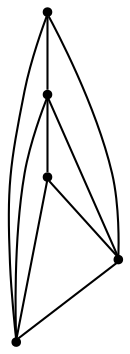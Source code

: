 graph {
  node [shape=point,comment="{\"directed\":false,\"doi\":\"10.1007/978-3-319-73915-1_15\",\"figure\":\"1 (3)\"}"]

  v0 [pos="1411.294664160776,463.30914768650484"]
  v1 [pos="1478.9470494279612,305.4566506668318"]
  v2 [pos="1343.64008509318,305.4566506668318"]
  v3 [pos="1411.294664160776,373.108302190814"]
  v4 [pos="1411.294664160776,305.4566506668318"]

  v0 -- v1 [id="-1",pos="1411.294664160776,463.30914768650484 1473.5639083393276,463.30906820195685 1524.0468803265285,412.8266354323698 1524.0468803265285,350.55914001292456 1524.0468803265285,325.6471565742975 1503.8603555978227,305.456682460651 1478.9470494279612,305.4566506668318"]
  v2 -- v4 [id="-2",pos="1343.64008509318,305.4566506668318 1411.294664160776,305.4566506668318 1411.294664160776,305.4566506668318 1411.294664160776,305.4566506668318"]
  v4 -- v1 [id="-3",pos="1411.294664160776,305.4566506668318 1478.9470494279612,305.4566506668318 1478.9470494279612,305.4566506668318 1478.9470494279612,305.4566506668318"]
  v4 -- v3 [id="-4",pos="1411.294664160776,305.4566506668318 1411.294664160776,373.108302190814 1411.294664160776,373.108302190814 1411.294664160776,373.108302190814"]
  v0 -- v2 [id="-5",pos="1411.294664160776,463.30914768650484 1349.0189975520368,463.30906820195685 1298.540222400404,412.8266354323698 1298.540222400404,350.55914001292456 1298.540222400404,325.6471565742975 1318.7309439646776,305.456682460651 1343.64008509318,305.4566506668318"]
  v2 -- v3 [id="-6",pos="1343.64008509318,305.4566506668318 1343.639035884288,342.82049262827775 1373.9314134840506,373.10827039699484 1411.294664160776,373.108302190814"]
  v3 -- v1 [id="-7",pos="1411.294664160776,373.108302190814 1448.6598860784497,373.10827039699484 1478.9480668426443,342.82049262827775 1478.9470494279612,305.4566506668318"]
  v2 -- v1 [id="-8",pos="1343.64008509318,305.4566506668318 1343.639035884288,268.09293588066265 1373.9312863072153,237.80515811194556 1411.2955861928326,237.80515811194556 1448.6598860784497,237.80515811194556 1478.9480668426443,268.09293588066265 1478.9470494279612,305.4566506668318"]
  v3 -- v0 [id="-9",pos="1411.294664160776,373.108302190814 1411.294664160776,463.30914768650484 1411.294664160776,463.30914768650484 1411.294664160776,463.30914768650484"]
}